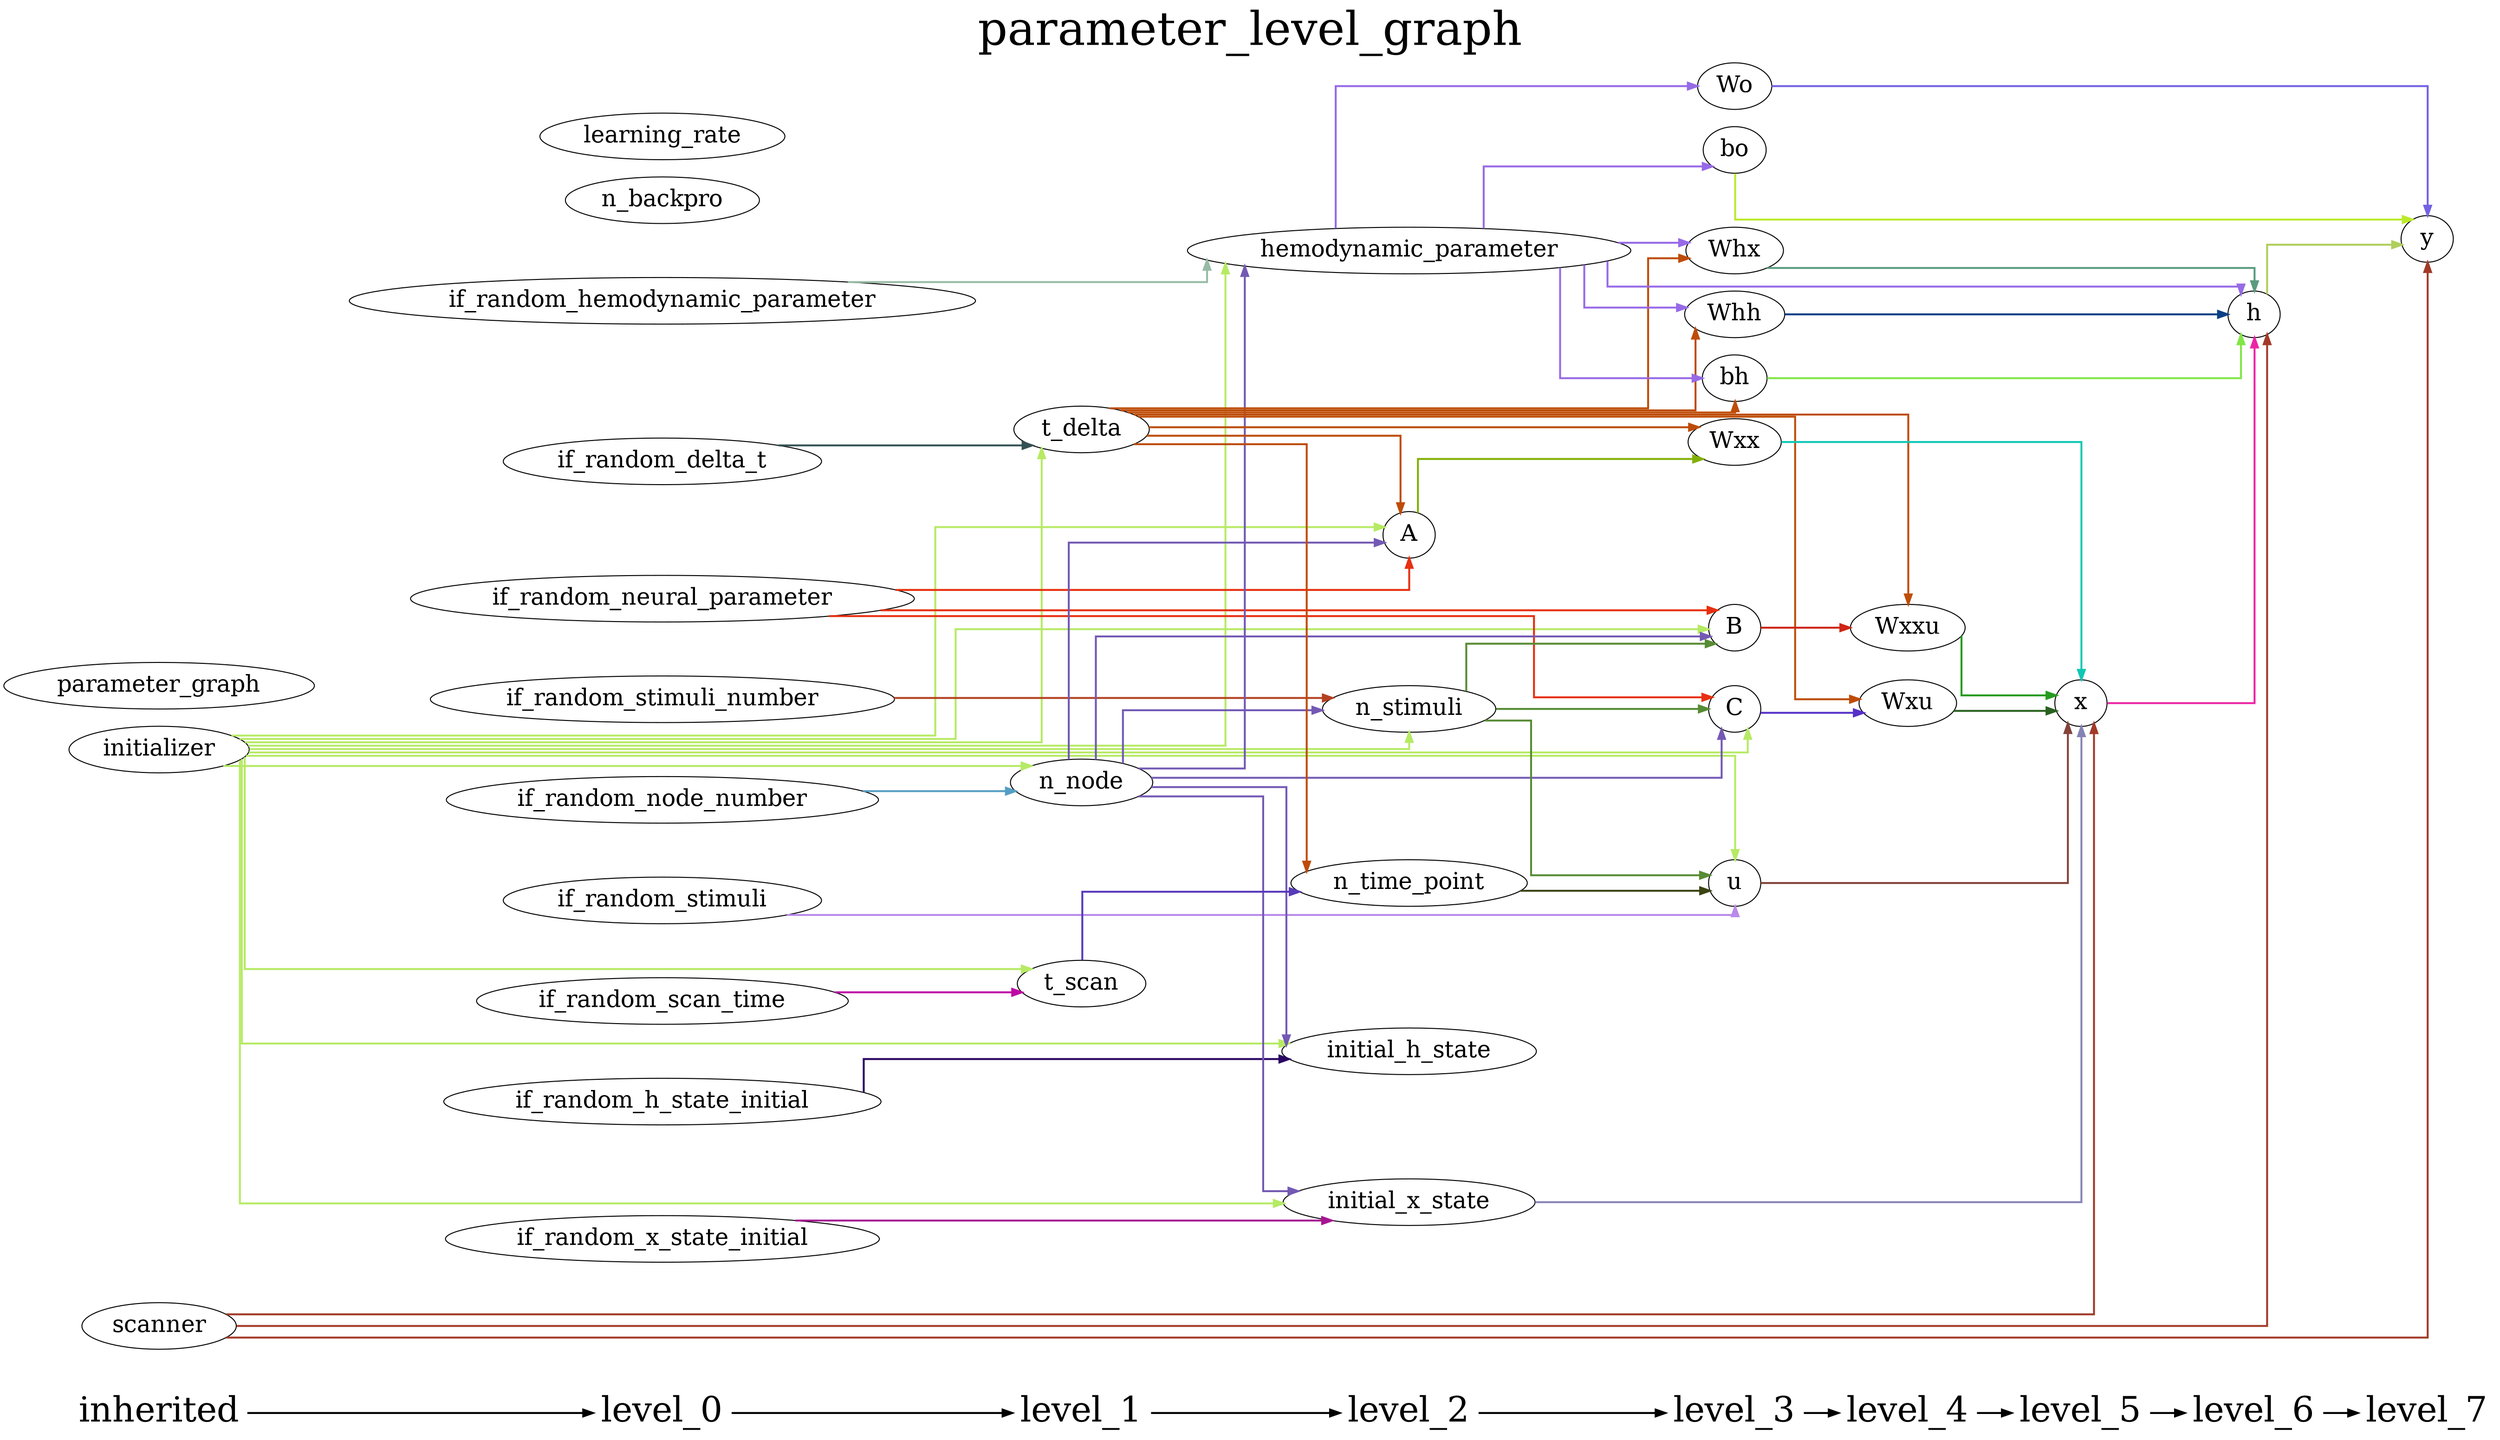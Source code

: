 digraph G {
          splines=ortho;
          fontsize = 48;
          rankdir = "LR";
          node[fontsize=24];
          edge[penwidth=2];
          {
          node [shape=plaintext fontsize=36];
          inherited -> 
          level_0 -> 
          level_1 -> 
          level_2 -> 
          level_3 -> 
          level_4 -> 
          level_5 -> 
          level_6 -> 
          level_7
          }
          {rank = same;
          inherited;
          initializer;
          parameter_graph;
          scanner;
          }
          {rank = same;
          level_0;
          if_random_neural_parameter;
          if_random_hemodynamic_parameter;
          if_random_x_state_initial;
          if_random_h_state_initial;
          if_random_stimuli;
          if_random_node_number;
          if_random_stimuli_number;
          if_random_delta_t;
          if_random_scan_time;
          n_backpro;
          learning_rate;
          }
          {rank = same;
          level_1;
          n_node;
          t_delta;
          t_scan;
          }
          {rank = same;
          level_2;
          n_time_point;
          n_stimuli;
          A;
          hemodynamic_parameter;
          initial_x_state;
          initial_h_state;
          }
          {rank = same;
          level_3;
          u;
          B;
          C;
          Wxx;
          Whx;
          Whh;
          bh;
          Wo;
          bo;
          }
          {rank = same;
          level_4;
          Wxxu;
          Wxu;
          }
          {rank = same;
          level_5;
          x;
          }
          {rank = same;
          level_6;
          h;
          }
          {rank = same;
          level_7;
          y;
          }
          if_random_node_number -> n_node [color="#559EC3"];
          learning_rate ;
          hemodynamic_parameter -> Whh [color="#976AE7"];
          hemodynamic_parameter -> bh [color="#976AE7"];
          hemodynamic_parameter -> Wo [color="#976AE7"];
          hemodynamic_parameter -> Whx [color="#976AE7"];
          hemodynamic_parameter -> bo [color="#976AE7"];
          hemodynamic_parameter -> h [color="#976AE7"];
          Wo -> y [color="#7362E2"];
          B -> Wxxu [color="#CE2514"];
          if_random_h_state_initial -> initial_h_state [color="#2A0562"];
          y ;
          initial_h_state ;
          Wxx -> x [color="#0EC8B3"];
          n_time_point -> u [color="#3C4413"];
          Whh -> h [color="#0C4085"];
          bo -> y [color="#BBE92B"];
          bh -> h [color="#80E645"];
          n_backpro ;
          scanner -> y [color="#A23A28"];
          scanner -> x [color="#A23A28"];
          scanner -> h [color="#A23A28"];
          if_random_stimuli_number -> n_stimuli [color="#B34020"];
          initial_x_state -> x [color="#8583B5"];
          n_node -> hemodynamic_parameter [color="#7359B4"];
          n_node -> B [color="#7359B4"];
          n_node -> initial_h_state [color="#7359B4"];
          n_node -> initial_x_state [color="#7359B4"];
          n_node -> A [color="#7359B4"];
          n_node -> C [color="#7359B4"];
          n_node -> n_stimuli [color="#7359B4"];
          t_scan -> n_time_point [color="#573ABB"];
          if_random_delta_t -> t_delta [color="#335153"];
          Wxxu -> x [color="#269B1E"];
          if_random_scan_time -> t_scan [color="#BE07A4"];
          A -> Wxx [color="#82B006"];
          u -> x [color="#84433B"];
          initializer -> hemodynamic_parameter [color="#B6EA64"];
          initializer -> B [color="#B6EA64"];
          initializer -> initial_h_state [color="#B6EA64"];
          initializer -> initial_x_state [color="#B6EA64"];
          initializer -> n_node [color="#B6EA64"];
          initializer -> t_scan [color="#B6EA64"];
          initializer -> A [color="#B6EA64"];
          initializer -> u [color="#B6EA64"];
          initializer -> C [color="#B6EA64"];
          initializer -> t_delta [color="#B6EA64"];
          initializer -> n_stimuli [color="#B6EA64"];
          if_random_neural_parameter -> B [color="#E73010"];
          if_random_neural_parameter -> A [color="#E73010"];
          if_random_neural_parameter -> C [color="#E73010"];
          Whx -> h [color="#599B80"];
          Wxu -> x [color="#296120"];
          x -> h [color="#EC24A5"];
          parameter_graph ;
          if_random_x_state_initial -> initial_x_state [color="#A61591"];
          if_random_stimuli -> u [color="#B88AEA"];
          if_random_hemodynamic_parameter -> hemodynamic_parameter [color="#98BBA6"];
          h -> y [color="#B0CE5C"];
          C -> Wxu [color="#5730C8"];
          t_delta -> Wxx [color="#BE4C08"];
          t_delta -> n_time_point [color="#BE4C08"];
          t_delta -> Whh [color="#BE4C08"];
          t_delta -> bh [color="#BE4C08"];
          t_delta -> Wxxu [color="#BE4C08"];
          t_delta -> A [color="#BE4C08"];
          t_delta -> Whx [color="#BE4C08"];
          t_delta -> Wxu [color="#BE4C08"];
          n_stimuli -> B [color="#578B34"];
          n_stimuli -> u [color="#578B34"];
          n_stimuli -> C [color="#578B34"];
          labelloc = "t";
          label = "parameter_level_graph";
}
